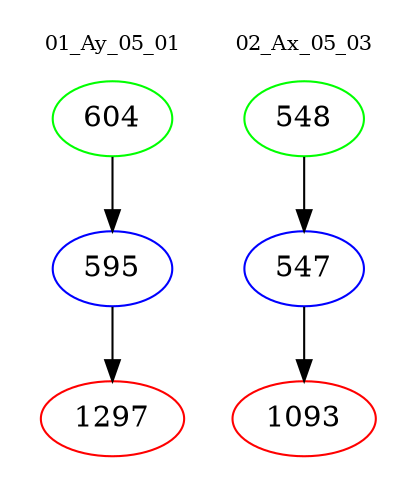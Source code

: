 digraph{
subgraph cluster_0 {
color = white
label = "01_Ay_05_01";
fontsize=10;
T0_604 [label="604", color="green"]
T0_604 -> T0_595 [color="black"]
T0_595 [label="595", color="blue"]
T0_595 -> T0_1297 [color="black"]
T0_1297 [label="1297", color="red"]
}
subgraph cluster_1 {
color = white
label = "02_Ax_05_03";
fontsize=10;
T1_548 [label="548", color="green"]
T1_548 -> T1_547 [color="black"]
T1_547 [label="547", color="blue"]
T1_547 -> T1_1093 [color="black"]
T1_1093 [label="1093", color="red"]
}
}
